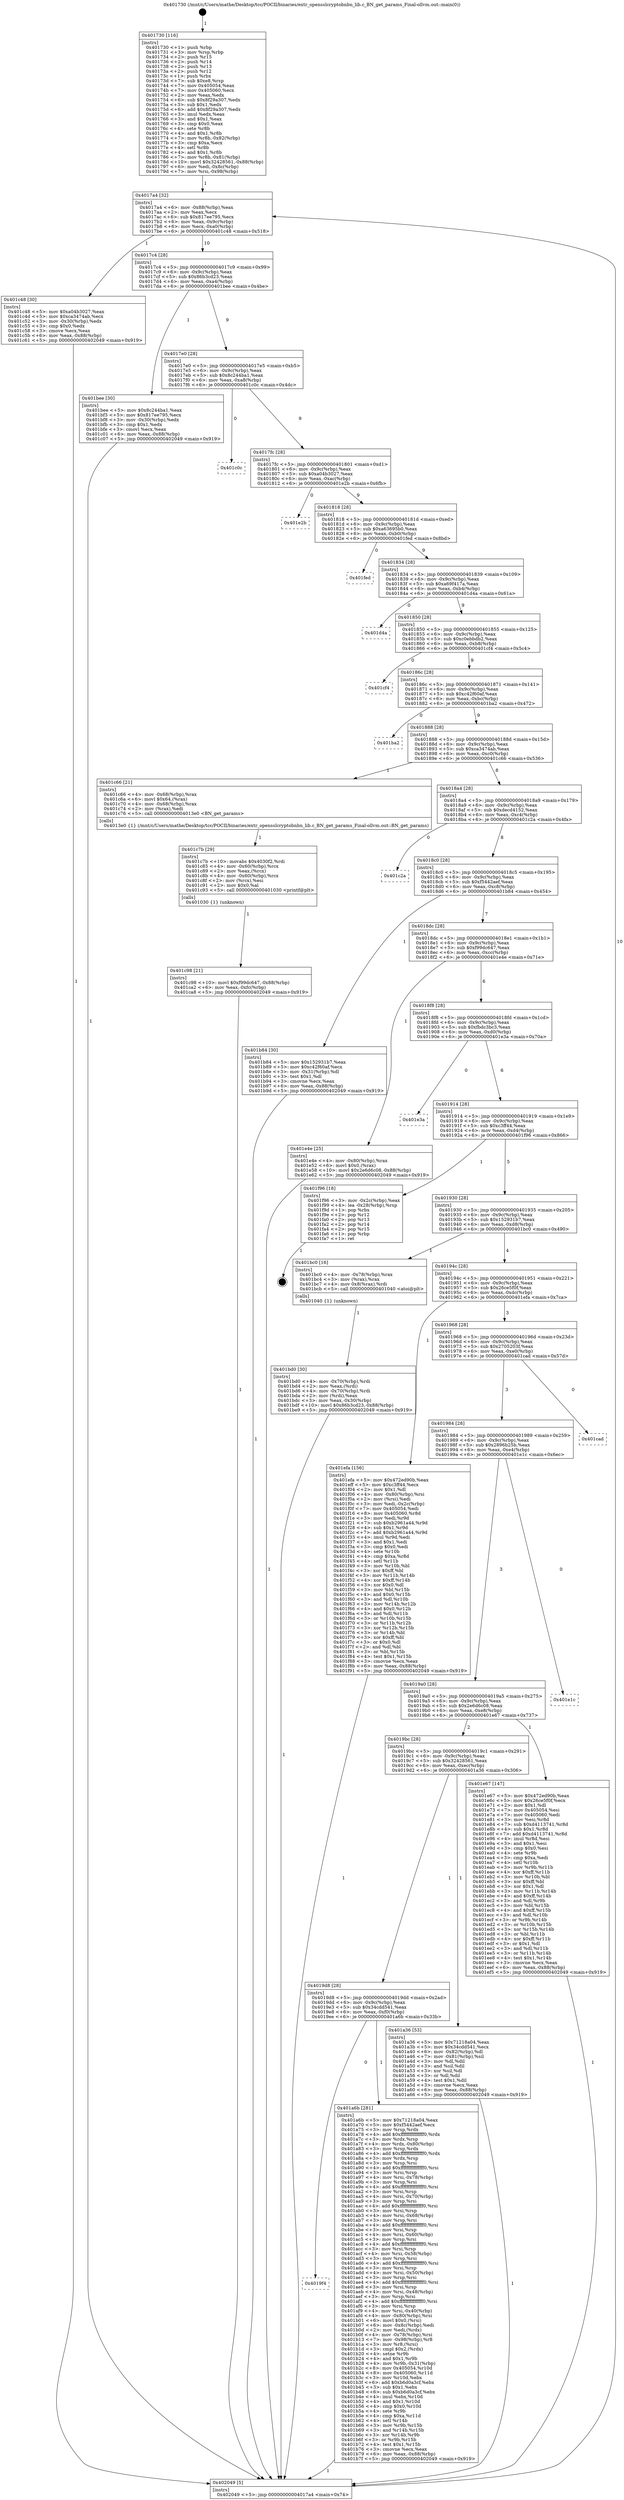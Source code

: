 digraph "0x401730" {
  label = "0x401730 (/mnt/c/Users/mathe/Desktop/tcc/POCII/binaries/extr_opensslcryptobnbn_lib.c_BN_get_params_Final-ollvm.out::main(0))"
  labelloc = "t"
  node[shape=record]

  Entry [label="",width=0.3,height=0.3,shape=circle,fillcolor=black,style=filled]
  "0x4017a4" [label="{
     0x4017a4 [32]\l
     | [instrs]\l
     &nbsp;&nbsp;0x4017a4 \<+6\>: mov -0x88(%rbp),%eax\l
     &nbsp;&nbsp;0x4017aa \<+2\>: mov %eax,%ecx\l
     &nbsp;&nbsp;0x4017ac \<+6\>: sub $0x817ee795,%ecx\l
     &nbsp;&nbsp;0x4017b2 \<+6\>: mov %eax,-0x9c(%rbp)\l
     &nbsp;&nbsp;0x4017b8 \<+6\>: mov %ecx,-0xa0(%rbp)\l
     &nbsp;&nbsp;0x4017be \<+6\>: je 0000000000401c48 \<main+0x518\>\l
  }"]
  "0x401c48" [label="{
     0x401c48 [30]\l
     | [instrs]\l
     &nbsp;&nbsp;0x401c48 \<+5\>: mov $0xa04b3027,%eax\l
     &nbsp;&nbsp;0x401c4d \<+5\>: mov $0xca3474ab,%ecx\l
     &nbsp;&nbsp;0x401c52 \<+3\>: mov -0x30(%rbp),%edx\l
     &nbsp;&nbsp;0x401c55 \<+3\>: cmp $0x0,%edx\l
     &nbsp;&nbsp;0x401c58 \<+3\>: cmove %ecx,%eax\l
     &nbsp;&nbsp;0x401c5b \<+6\>: mov %eax,-0x88(%rbp)\l
     &nbsp;&nbsp;0x401c61 \<+5\>: jmp 0000000000402049 \<main+0x919\>\l
  }"]
  "0x4017c4" [label="{
     0x4017c4 [28]\l
     | [instrs]\l
     &nbsp;&nbsp;0x4017c4 \<+5\>: jmp 00000000004017c9 \<main+0x99\>\l
     &nbsp;&nbsp;0x4017c9 \<+6\>: mov -0x9c(%rbp),%eax\l
     &nbsp;&nbsp;0x4017cf \<+5\>: sub $0x86b3cd23,%eax\l
     &nbsp;&nbsp;0x4017d4 \<+6\>: mov %eax,-0xa4(%rbp)\l
     &nbsp;&nbsp;0x4017da \<+6\>: je 0000000000401bee \<main+0x4be\>\l
  }"]
  Exit [label="",width=0.3,height=0.3,shape=circle,fillcolor=black,style=filled,peripheries=2]
  "0x401bee" [label="{
     0x401bee [30]\l
     | [instrs]\l
     &nbsp;&nbsp;0x401bee \<+5\>: mov $0x8c244ba1,%eax\l
     &nbsp;&nbsp;0x401bf3 \<+5\>: mov $0x817ee795,%ecx\l
     &nbsp;&nbsp;0x401bf8 \<+3\>: mov -0x30(%rbp),%edx\l
     &nbsp;&nbsp;0x401bfb \<+3\>: cmp $0x1,%edx\l
     &nbsp;&nbsp;0x401bfe \<+3\>: cmovl %ecx,%eax\l
     &nbsp;&nbsp;0x401c01 \<+6\>: mov %eax,-0x88(%rbp)\l
     &nbsp;&nbsp;0x401c07 \<+5\>: jmp 0000000000402049 \<main+0x919\>\l
  }"]
  "0x4017e0" [label="{
     0x4017e0 [28]\l
     | [instrs]\l
     &nbsp;&nbsp;0x4017e0 \<+5\>: jmp 00000000004017e5 \<main+0xb5\>\l
     &nbsp;&nbsp;0x4017e5 \<+6\>: mov -0x9c(%rbp),%eax\l
     &nbsp;&nbsp;0x4017eb \<+5\>: sub $0x8c244ba1,%eax\l
     &nbsp;&nbsp;0x4017f0 \<+6\>: mov %eax,-0xa8(%rbp)\l
     &nbsp;&nbsp;0x4017f6 \<+6\>: je 0000000000401c0c \<main+0x4dc\>\l
  }"]
  "0x401c98" [label="{
     0x401c98 [21]\l
     | [instrs]\l
     &nbsp;&nbsp;0x401c98 \<+10\>: movl $0xf99dc647,-0x88(%rbp)\l
     &nbsp;&nbsp;0x401ca2 \<+6\>: mov %eax,-0xfc(%rbp)\l
     &nbsp;&nbsp;0x401ca8 \<+5\>: jmp 0000000000402049 \<main+0x919\>\l
  }"]
  "0x401c0c" [label="{
     0x401c0c\l
  }", style=dashed]
  "0x4017fc" [label="{
     0x4017fc [28]\l
     | [instrs]\l
     &nbsp;&nbsp;0x4017fc \<+5\>: jmp 0000000000401801 \<main+0xd1\>\l
     &nbsp;&nbsp;0x401801 \<+6\>: mov -0x9c(%rbp),%eax\l
     &nbsp;&nbsp;0x401807 \<+5\>: sub $0xa04b3027,%eax\l
     &nbsp;&nbsp;0x40180c \<+6\>: mov %eax,-0xac(%rbp)\l
     &nbsp;&nbsp;0x401812 \<+6\>: je 0000000000401e2b \<main+0x6fb\>\l
  }"]
  "0x401c7b" [label="{
     0x401c7b [29]\l
     | [instrs]\l
     &nbsp;&nbsp;0x401c7b \<+10\>: movabs $0x4030f2,%rdi\l
     &nbsp;&nbsp;0x401c85 \<+4\>: mov -0x60(%rbp),%rcx\l
     &nbsp;&nbsp;0x401c89 \<+2\>: mov %eax,(%rcx)\l
     &nbsp;&nbsp;0x401c8b \<+4\>: mov -0x60(%rbp),%rcx\l
     &nbsp;&nbsp;0x401c8f \<+2\>: mov (%rcx),%esi\l
     &nbsp;&nbsp;0x401c91 \<+2\>: mov $0x0,%al\l
     &nbsp;&nbsp;0x401c93 \<+5\>: call 0000000000401030 \<printf@plt\>\l
     | [calls]\l
     &nbsp;&nbsp;0x401030 \{1\} (unknown)\l
  }"]
  "0x401e2b" [label="{
     0x401e2b\l
  }", style=dashed]
  "0x401818" [label="{
     0x401818 [28]\l
     | [instrs]\l
     &nbsp;&nbsp;0x401818 \<+5\>: jmp 000000000040181d \<main+0xed\>\l
     &nbsp;&nbsp;0x40181d \<+6\>: mov -0x9c(%rbp),%eax\l
     &nbsp;&nbsp;0x401823 \<+5\>: sub $0xa63695b0,%eax\l
     &nbsp;&nbsp;0x401828 \<+6\>: mov %eax,-0xb0(%rbp)\l
     &nbsp;&nbsp;0x40182e \<+6\>: je 0000000000401fed \<main+0x8bd\>\l
  }"]
  "0x401bd0" [label="{
     0x401bd0 [30]\l
     | [instrs]\l
     &nbsp;&nbsp;0x401bd0 \<+4\>: mov -0x70(%rbp),%rdi\l
     &nbsp;&nbsp;0x401bd4 \<+2\>: mov %eax,(%rdi)\l
     &nbsp;&nbsp;0x401bd6 \<+4\>: mov -0x70(%rbp),%rdi\l
     &nbsp;&nbsp;0x401bda \<+2\>: mov (%rdi),%eax\l
     &nbsp;&nbsp;0x401bdc \<+3\>: mov %eax,-0x30(%rbp)\l
     &nbsp;&nbsp;0x401bdf \<+10\>: movl $0x86b3cd23,-0x88(%rbp)\l
     &nbsp;&nbsp;0x401be9 \<+5\>: jmp 0000000000402049 \<main+0x919\>\l
  }"]
  "0x401fed" [label="{
     0x401fed\l
  }", style=dashed]
  "0x401834" [label="{
     0x401834 [28]\l
     | [instrs]\l
     &nbsp;&nbsp;0x401834 \<+5\>: jmp 0000000000401839 \<main+0x109\>\l
     &nbsp;&nbsp;0x401839 \<+6\>: mov -0x9c(%rbp),%eax\l
     &nbsp;&nbsp;0x40183f \<+5\>: sub $0xa69f417a,%eax\l
     &nbsp;&nbsp;0x401844 \<+6\>: mov %eax,-0xb4(%rbp)\l
     &nbsp;&nbsp;0x40184a \<+6\>: je 0000000000401d4a \<main+0x61a\>\l
  }"]
  "0x4019f4" [label="{
     0x4019f4\l
  }", style=dashed]
  "0x401d4a" [label="{
     0x401d4a\l
  }", style=dashed]
  "0x401850" [label="{
     0x401850 [28]\l
     | [instrs]\l
     &nbsp;&nbsp;0x401850 \<+5\>: jmp 0000000000401855 \<main+0x125\>\l
     &nbsp;&nbsp;0x401855 \<+6\>: mov -0x9c(%rbp),%eax\l
     &nbsp;&nbsp;0x40185b \<+5\>: sub $0xc0ebbdb2,%eax\l
     &nbsp;&nbsp;0x401860 \<+6\>: mov %eax,-0xb8(%rbp)\l
     &nbsp;&nbsp;0x401866 \<+6\>: je 0000000000401cf4 \<main+0x5c4\>\l
  }"]
  "0x401a6b" [label="{
     0x401a6b [281]\l
     | [instrs]\l
     &nbsp;&nbsp;0x401a6b \<+5\>: mov $0x71218a04,%eax\l
     &nbsp;&nbsp;0x401a70 \<+5\>: mov $0xf5442aef,%ecx\l
     &nbsp;&nbsp;0x401a75 \<+3\>: mov %rsp,%rdx\l
     &nbsp;&nbsp;0x401a78 \<+4\>: add $0xfffffffffffffff0,%rdx\l
     &nbsp;&nbsp;0x401a7c \<+3\>: mov %rdx,%rsp\l
     &nbsp;&nbsp;0x401a7f \<+4\>: mov %rdx,-0x80(%rbp)\l
     &nbsp;&nbsp;0x401a83 \<+3\>: mov %rsp,%rdx\l
     &nbsp;&nbsp;0x401a86 \<+4\>: add $0xfffffffffffffff0,%rdx\l
     &nbsp;&nbsp;0x401a8a \<+3\>: mov %rdx,%rsp\l
     &nbsp;&nbsp;0x401a8d \<+3\>: mov %rsp,%rsi\l
     &nbsp;&nbsp;0x401a90 \<+4\>: add $0xfffffffffffffff0,%rsi\l
     &nbsp;&nbsp;0x401a94 \<+3\>: mov %rsi,%rsp\l
     &nbsp;&nbsp;0x401a97 \<+4\>: mov %rsi,-0x78(%rbp)\l
     &nbsp;&nbsp;0x401a9b \<+3\>: mov %rsp,%rsi\l
     &nbsp;&nbsp;0x401a9e \<+4\>: add $0xfffffffffffffff0,%rsi\l
     &nbsp;&nbsp;0x401aa2 \<+3\>: mov %rsi,%rsp\l
     &nbsp;&nbsp;0x401aa5 \<+4\>: mov %rsi,-0x70(%rbp)\l
     &nbsp;&nbsp;0x401aa9 \<+3\>: mov %rsp,%rsi\l
     &nbsp;&nbsp;0x401aac \<+4\>: add $0xfffffffffffffff0,%rsi\l
     &nbsp;&nbsp;0x401ab0 \<+3\>: mov %rsi,%rsp\l
     &nbsp;&nbsp;0x401ab3 \<+4\>: mov %rsi,-0x68(%rbp)\l
     &nbsp;&nbsp;0x401ab7 \<+3\>: mov %rsp,%rsi\l
     &nbsp;&nbsp;0x401aba \<+4\>: add $0xfffffffffffffff0,%rsi\l
     &nbsp;&nbsp;0x401abe \<+3\>: mov %rsi,%rsp\l
     &nbsp;&nbsp;0x401ac1 \<+4\>: mov %rsi,-0x60(%rbp)\l
     &nbsp;&nbsp;0x401ac5 \<+3\>: mov %rsp,%rsi\l
     &nbsp;&nbsp;0x401ac8 \<+4\>: add $0xfffffffffffffff0,%rsi\l
     &nbsp;&nbsp;0x401acc \<+3\>: mov %rsi,%rsp\l
     &nbsp;&nbsp;0x401acf \<+4\>: mov %rsi,-0x58(%rbp)\l
     &nbsp;&nbsp;0x401ad3 \<+3\>: mov %rsp,%rsi\l
     &nbsp;&nbsp;0x401ad6 \<+4\>: add $0xfffffffffffffff0,%rsi\l
     &nbsp;&nbsp;0x401ada \<+3\>: mov %rsi,%rsp\l
     &nbsp;&nbsp;0x401add \<+4\>: mov %rsi,-0x50(%rbp)\l
     &nbsp;&nbsp;0x401ae1 \<+3\>: mov %rsp,%rsi\l
     &nbsp;&nbsp;0x401ae4 \<+4\>: add $0xfffffffffffffff0,%rsi\l
     &nbsp;&nbsp;0x401ae8 \<+3\>: mov %rsi,%rsp\l
     &nbsp;&nbsp;0x401aeb \<+4\>: mov %rsi,-0x48(%rbp)\l
     &nbsp;&nbsp;0x401aef \<+3\>: mov %rsp,%rsi\l
     &nbsp;&nbsp;0x401af2 \<+4\>: add $0xfffffffffffffff0,%rsi\l
     &nbsp;&nbsp;0x401af6 \<+3\>: mov %rsi,%rsp\l
     &nbsp;&nbsp;0x401af9 \<+4\>: mov %rsi,-0x40(%rbp)\l
     &nbsp;&nbsp;0x401afd \<+4\>: mov -0x80(%rbp),%rsi\l
     &nbsp;&nbsp;0x401b01 \<+6\>: movl $0x0,(%rsi)\l
     &nbsp;&nbsp;0x401b07 \<+6\>: mov -0x8c(%rbp),%edi\l
     &nbsp;&nbsp;0x401b0d \<+2\>: mov %edi,(%rdx)\l
     &nbsp;&nbsp;0x401b0f \<+4\>: mov -0x78(%rbp),%rsi\l
     &nbsp;&nbsp;0x401b13 \<+7\>: mov -0x98(%rbp),%r8\l
     &nbsp;&nbsp;0x401b1a \<+3\>: mov %r8,(%rsi)\l
     &nbsp;&nbsp;0x401b1d \<+3\>: cmpl $0x2,(%rdx)\l
     &nbsp;&nbsp;0x401b20 \<+4\>: setne %r9b\l
     &nbsp;&nbsp;0x401b24 \<+4\>: and $0x1,%r9b\l
     &nbsp;&nbsp;0x401b28 \<+4\>: mov %r9b,-0x31(%rbp)\l
     &nbsp;&nbsp;0x401b2c \<+8\>: mov 0x405054,%r10d\l
     &nbsp;&nbsp;0x401b34 \<+8\>: mov 0x405060,%r11d\l
     &nbsp;&nbsp;0x401b3c \<+3\>: mov %r10d,%ebx\l
     &nbsp;&nbsp;0x401b3f \<+6\>: add $0xb6d0a3cf,%ebx\l
     &nbsp;&nbsp;0x401b45 \<+3\>: sub $0x1,%ebx\l
     &nbsp;&nbsp;0x401b48 \<+6\>: sub $0xb6d0a3cf,%ebx\l
     &nbsp;&nbsp;0x401b4e \<+4\>: imul %ebx,%r10d\l
     &nbsp;&nbsp;0x401b52 \<+4\>: and $0x1,%r10d\l
     &nbsp;&nbsp;0x401b56 \<+4\>: cmp $0x0,%r10d\l
     &nbsp;&nbsp;0x401b5a \<+4\>: sete %r9b\l
     &nbsp;&nbsp;0x401b5e \<+4\>: cmp $0xa,%r11d\l
     &nbsp;&nbsp;0x401b62 \<+4\>: setl %r14b\l
     &nbsp;&nbsp;0x401b66 \<+3\>: mov %r9b,%r15b\l
     &nbsp;&nbsp;0x401b69 \<+3\>: and %r14b,%r15b\l
     &nbsp;&nbsp;0x401b6c \<+3\>: xor %r14b,%r9b\l
     &nbsp;&nbsp;0x401b6f \<+3\>: or %r9b,%r15b\l
     &nbsp;&nbsp;0x401b72 \<+4\>: test $0x1,%r15b\l
     &nbsp;&nbsp;0x401b76 \<+3\>: cmovne %ecx,%eax\l
     &nbsp;&nbsp;0x401b79 \<+6\>: mov %eax,-0x88(%rbp)\l
     &nbsp;&nbsp;0x401b7f \<+5\>: jmp 0000000000402049 \<main+0x919\>\l
  }"]
  "0x401cf4" [label="{
     0x401cf4\l
  }", style=dashed]
  "0x40186c" [label="{
     0x40186c [28]\l
     | [instrs]\l
     &nbsp;&nbsp;0x40186c \<+5\>: jmp 0000000000401871 \<main+0x141\>\l
     &nbsp;&nbsp;0x401871 \<+6\>: mov -0x9c(%rbp),%eax\l
     &nbsp;&nbsp;0x401877 \<+5\>: sub $0xc42f60af,%eax\l
     &nbsp;&nbsp;0x40187c \<+6\>: mov %eax,-0xbc(%rbp)\l
     &nbsp;&nbsp;0x401882 \<+6\>: je 0000000000401ba2 \<main+0x472\>\l
  }"]
  "0x401730" [label="{
     0x401730 [116]\l
     | [instrs]\l
     &nbsp;&nbsp;0x401730 \<+1\>: push %rbp\l
     &nbsp;&nbsp;0x401731 \<+3\>: mov %rsp,%rbp\l
     &nbsp;&nbsp;0x401734 \<+2\>: push %r15\l
     &nbsp;&nbsp;0x401736 \<+2\>: push %r14\l
     &nbsp;&nbsp;0x401738 \<+2\>: push %r13\l
     &nbsp;&nbsp;0x40173a \<+2\>: push %r12\l
     &nbsp;&nbsp;0x40173c \<+1\>: push %rbx\l
     &nbsp;&nbsp;0x40173d \<+7\>: sub $0xe8,%rsp\l
     &nbsp;&nbsp;0x401744 \<+7\>: mov 0x405054,%eax\l
     &nbsp;&nbsp;0x40174b \<+7\>: mov 0x405060,%ecx\l
     &nbsp;&nbsp;0x401752 \<+2\>: mov %eax,%edx\l
     &nbsp;&nbsp;0x401754 \<+6\>: sub $0x8f29a307,%edx\l
     &nbsp;&nbsp;0x40175a \<+3\>: sub $0x1,%edx\l
     &nbsp;&nbsp;0x40175d \<+6\>: add $0x8f29a307,%edx\l
     &nbsp;&nbsp;0x401763 \<+3\>: imul %edx,%eax\l
     &nbsp;&nbsp;0x401766 \<+3\>: and $0x1,%eax\l
     &nbsp;&nbsp;0x401769 \<+3\>: cmp $0x0,%eax\l
     &nbsp;&nbsp;0x40176c \<+4\>: sete %r8b\l
     &nbsp;&nbsp;0x401770 \<+4\>: and $0x1,%r8b\l
     &nbsp;&nbsp;0x401774 \<+7\>: mov %r8b,-0x82(%rbp)\l
     &nbsp;&nbsp;0x40177b \<+3\>: cmp $0xa,%ecx\l
     &nbsp;&nbsp;0x40177e \<+4\>: setl %r8b\l
     &nbsp;&nbsp;0x401782 \<+4\>: and $0x1,%r8b\l
     &nbsp;&nbsp;0x401786 \<+7\>: mov %r8b,-0x81(%rbp)\l
     &nbsp;&nbsp;0x40178d \<+10\>: movl $0x32428561,-0x88(%rbp)\l
     &nbsp;&nbsp;0x401797 \<+6\>: mov %edi,-0x8c(%rbp)\l
     &nbsp;&nbsp;0x40179d \<+7\>: mov %rsi,-0x98(%rbp)\l
  }"]
  "0x401ba2" [label="{
     0x401ba2\l
  }", style=dashed]
  "0x401888" [label="{
     0x401888 [28]\l
     | [instrs]\l
     &nbsp;&nbsp;0x401888 \<+5\>: jmp 000000000040188d \<main+0x15d\>\l
     &nbsp;&nbsp;0x40188d \<+6\>: mov -0x9c(%rbp),%eax\l
     &nbsp;&nbsp;0x401893 \<+5\>: sub $0xca3474ab,%eax\l
     &nbsp;&nbsp;0x401898 \<+6\>: mov %eax,-0xc0(%rbp)\l
     &nbsp;&nbsp;0x40189e \<+6\>: je 0000000000401c66 \<main+0x536\>\l
  }"]
  "0x402049" [label="{
     0x402049 [5]\l
     | [instrs]\l
     &nbsp;&nbsp;0x402049 \<+5\>: jmp 00000000004017a4 \<main+0x74\>\l
  }"]
  "0x401c66" [label="{
     0x401c66 [21]\l
     | [instrs]\l
     &nbsp;&nbsp;0x401c66 \<+4\>: mov -0x68(%rbp),%rax\l
     &nbsp;&nbsp;0x401c6a \<+6\>: movl $0x64,(%rax)\l
     &nbsp;&nbsp;0x401c70 \<+4\>: mov -0x68(%rbp),%rax\l
     &nbsp;&nbsp;0x401c74 \<+2\>: mov (%rax),%edi\l
     &nbsp;&nbsp;0x401c76 \<+5\>: call 00000000004013e0 \<BN_get_params\>\l
     | [calls]\l
     &nbsp;&nbsp;0x4013e0 \{1\} (/mnt/c/Users/mathe/Desktop/tcc/POCII/binaries/extr_opensslcryptobnbn_lib.c_BN_get_params_Final-ollvm.out::BN_get_params)\l
  }"]
  "0x4018a4" [label="{
     0x4018a4 [28]\l
     | [instrs]\l
     &nbsp;&nbsp;0x4018a4 \<+5\>: jmp 00000000004018a9 \<main+0x179\>\l
     &nbsp;&nbsp;0x4018a9 \<+6\>: mov -0x9c(%rbp),%eax\l
     &nbsp;&nbsp;0x4018af \<+5\>: sub $0xdecd4152,%eax\l
     &nbsp;&nbsp;0x4018b4 \<+6\>: mov %eax,-0xc4(%rbp)\l
     &nbsp;&nbsp;0x4018ba \<+6\>: je 0000000000401c2a \<main+0x4fa\>\l
  }"]
  "0x4019d8" [label="{
     0x4019d8 [28]\l
     | [instrs]\l
     &nbsp;&nbsp;0x4019d8 \<+5\>: jmp 00000000004019dd \<main+0x2ad\>\l
     &nbsp;&nbsp;0x4019dd \<+6\>: mov -0x9c(%rbp),%eax\l
     &nbsp;&nbsp;0x4019e3 \<+5\>: sub $0x34cdd541,%eax\l
     &nbsp;&nbsp;0x4019e8 \<+6\>: mov %eax,-0xf0(%rbp)\l
     &nbsp;&nbsp;0x4019ee \<+6\>: je 0000000000401a6b \<main+0x33b\>\l
  }"]
  "0x401c2a" [label="{
     0x401c2a\l
  }", style=dashed]
  "0x4018c0" [label="{
     0x4018c0 [28]\l
     | [instrs]\l
     &nbsp;&nbsp;0x4018c0 \<+5\>: jmp 00000000004018c5 \<main+0x195\>\l
     &nbsp;&nbsp;0x4018c5 \<+6\>: mov -0x9c(%rbp),%eax\l
     &nbsp;&nbsp;0x4018cb \<+5\>: sub $0xf5442aef,%eax\l
     &nbsp;&nbsp;0x4018d0 \<+6\>: mov %eax,-0xc8(%rbp)\l
     &nbsp;&nbsp;0x4018d6 \<+6\>: je 0000000000401b84 \<main+0x454\>\l
  }"]
  "0x401a36" [label="{
     0x401a36 [53]\l
     | [instrs]\l
     &nbsp;&nbsp;0x401a36 \<+5\>: mov $0x71218a04,%eax\l
     &nbsp;&nbsp;0x401a3b \<+5\>: mov $0x34cdd541,%ecx\l
     &nbsp;&nbsp;0x401a40 \<+6\>: mov -0x82(%rbp),%dl\l
     &nbsp;&nbsp;0x401a46 \<+7\>: mov -0x81(%rbp),%sil\l
     &nbsp;&nbsp;0x401a4d \<+3\>: mov %dl,%dil\l
     &nbsp;&nbsp;0x401a50 \<+3\>: and %sil,%dil\l
     &nbsp;&nbsp;0x401a53 \<+3\>: xor %sil,%dl\l
     &nbsp;&nbsp;0x401a56 \<+3\>: or %dl,%dil\l
     &nbsp;&nbsp;0x401a59 \<+4\>: test $0x1,%dil\l
     &nbsp;&nbsp;0x401a5d \<+3\>: cmovne %ecx,%eax\l
     &nbsp;&nbsp;0x401a60 \<+6\>: mov %eax,-0x88(%rbp)\l
     &nbsp;&nbsp;0x401a66 \<+5\>: jmp 0000000000402049 \<main+0x919\>\l
  }"]
  "0x401b84" [label="{
     0x401b84 [30]\l
     | [instrs]\l
     &nbsp;&nbsp;0x401b84 \<+5\>: mov $0x152931b7,%eax\l
     &nbsp;&nbsp;0x401b89 \<+5\>: mov $0xc42f60af,%ecx\l
     &nbsp;&nbsp;0x401b8e \<+3\>: mov -0x31(%rbp),%dl\l
     &nbsp;&nbsp;0x401b91 \<+3\>: test $0x1,%dl\l
     &nbsp;&nbsp;0x401b94 \<+3\>: cmovne %ecx,%eax\l
     &nbsp;&nbsp;0x401b97 \<+6\>: mov %eax,-0x88(%rbp)\l
     &nbsp;&nbsp;0x401b9d \<+5\>: jmp 0000000000402049 \<main+0x919\>\l
  }"]
  "0x4018dc" [label="{
     0x4018dc [28]\l
     | [instrs]\l
     &nbsp;&nbsp;0x4018dc \<+5\>: jmp 00000000004018e1 \<main+0x1b1\>\l
     &nbsp;&nbsp;0x4018e1 \<+6\>: mov -0x9c(%rbp),%eax\l
     &nbsp;&nbsp;0x4018e7 \<+5\>: sub $0xf99dc647,%eax\l
     &nbsp;&nbsp;0x4018ec \<+6\>: mov %eax,-0xcc(%rbp)\l
     &nbsp;&nbsp;0x4018f2 \<+6\>: je 0000000000401e4e \<main+0x71e\>\l
  }"]
  "0x4019bc" [label="{
     0x4019bc [28]\l
     | [instrs]\l
     &nbsp;&nbsp;0x4019bc \<+5\>: jmp 00000000004019c1 \<main+0x291\>\l
     &nbsp;&nbsp;0x4019c1 \<+6\>: mov -0x9c(%rbp),%eax\l
     &nbsp;&nbsp;0x4019c7 \<+5\>: sub $0x32428561,%eax\l
     &nbsp;&nbsp;0x4019cc \<+6\>: mov %eax,-0xec(%rbp)\l
     &nbsp;&nbsp;0x4019d2 \<+6\>: je 0000000000401a36 \<main+0x306\>\l
  }"]
  "0x401e4e" [label="{
     0x401e4e [25]\l
     | [instrs]\l
     &nbsp;&nbsp;0x401e4e \<+4\>: mov -0x80(%rbp),%rax\l
     &nbsp;&nbsp;0x401e52 \<+6\>: movl $0x0,(%rax)\l
     &nbsp;&nbsp;0x401e58 \<+10\>: movl $0x2e6d6c08,-0x88(%rbp)\l
     &nbsp;&nbsp;0x401e62 \<+5\>: jmp 0000000000402049 \<main+0x919\>\l
  }"]
  "0x4018f8" [label="{
     0x4018f8 [28]\l
     | [instrs]\l
     &nbsp;&nbsp;0x4018f8 \<+5\>: jmp 00000000004018fd \<main+0x1cd\>\l
     &nbsp;&nbsp;0x4018fd \<+6\>: mov -0x9c(%rbp),%eax\l
     &nbsp;&nbsp;0x401903 \<+5\>: sub $0xfbdc3bc3,%eax\l
     &nbsp;&nbsp;0x401908 \<+6\>: mov %eax,-0xd0(%rbp)\l
     &nbsp;&nbsp;0x40190e \<+6\>: je 0000000000401e3a \<main+0x70a\>\l
  }"]
  "0x401e67" [label="{
     0x401e67 [147]\l
     | [instrs]\l
     &nbsp;&nbsp;0x401e67 \<+5\>: mov $0x472ed90b,%eax\l
     &nbsp;&nbsp;0x401e6c \<+5\>: mov $0x26ce5f0f,%ecx\l
     &nbsp;&nbsp;0x401e71 \<+2\>: mov $0x1,%dl\l
     &nbsp;&nbsp;0x401e73 \<+7\>: mov 0x405054,%esi\l
     &nbsp;&nbsp;0x401e7a \<+7\>: mov 0x405060,%edi\l
     &nbsp;&nbsp;0x401e81 \<+3\>: mov %esi,%r8d\l
     &nbsp;&nbsp;0x401e84 \<+7\>: sub $0xd4113741,%r8d\l
     &nbsp;&nbsp;0x401e8b \<+4\>: sub $0x1,%r8d\l
     &nbsp;&nbsp;0x401e8f \<+7\>: add $0xd4113741,%r8d\l
     &nbsp;&nbsp;0x401e96 \<+4\>: imul %r8d,%esi\l
     &nbsp;&nbsp;0x401e9a \<+3\>: and $0x1,%esi\l
     &nbsp;&nbsp;0x401e9d \<+3\>: cmp $0x0,%esi\l
     &nbsp;&nbsp;0x401ea0 \<+4\>: sete %r9b\l
     &nbsp;&nbsp;0x401ea4 \<+3\>: cmp $0xa,%edi\l
     &nbsp;&nbsp;0x401ea7 \<+4\>: setl %r10b\l
     &nbsp;&nbsp;0x401eab \<+3\>: mov %r9b,%r11b\l
     &nbsp;&nbsp;0x401eae \<+4\>: xor $0xff,%r11b\l
     &nbsp;&nbsp;0x401eb2 \<+3\>: mov %r10b,%bl\l
     &nbsp;&nbsp;0x401eb5 \<+3\>: xor $0xff,%bl\l
     &nbsp;&nbsp;0x401eb8 \<+3\>: xor $0x1,%dl\l
     &nbsp;&nbsp;0x401ebb \<+3\>: mov %r11b,%r14b\l
     &nbsp;&nbsp;0x401ebe \<+4\>: and $0xff,%r14b\l
     &nbsp;&nbsp;0x401ec2 \<+3\>: and %dl,%r9b\l
     &nbsp;&nbsp;0x401ec5 \<+3\>: mov %bl,%r15b\l
     &nbsp;&nbsp;0x401ec8 \<+4\>: and $0xff,%r15b\l
     &nbsp;&nbsp;0x401ecc \<+3\>: and %dl,%r10b\l
     &nbsp;&nbsp;0x401ecf \<+3\>: or %r9b,%r14b\l
     &nbsp;&nbsp;0x401ed2 \<+3\>: or %r10b,%r15b\l
     &nbsp;&nbsp;0x401ed5 \<+3\>: xor %r15b,%r14b\l
     &nbsp;&nbsp;0x401ed8 \<+3\>: or %bl,%r11b\l
     &nbsp;&nbsp;0x401edb \<+4\>: xor $0xff,%r11b\l
     &nbsp;&nbsp;0x401edf \<+3\>: or $0x1,%dl\l
     &nbsp;&nbsp;0x401ee2 \<+3\>: and %dl,%r11b\l
     &nbsp;&nbsp;0x401ee5 \<+3\>: or %r11b,%r14b\l
     &nbsp;&nbsp;0x401ee8 \<+4\>: test $0x1,%r14b\l
     &nbsp;&nbsp;0x401eec \<+3\>: cmovne %ecx,%eax\l
     &nbsp;&nbsp;0x401eef \<+6\>: mov %eax,-0x88(%rbp)\l
     &nbsp;&nbsp;0x401ef5 \<+5\>: jmp 0000000000402049 \<main+0x919\>\l
  }"]
  "0x401e3a" [label="{
     0x401e3a\l
  }", style=dashed]
  "0x401914" [label="{
     0x401914 [28]\l
     | [instrs]\l
     &nbsp;&nbsp;0x401914 \<+5\>: jmp 0000000000401919 \<main+0x1e9\>\l
     &nbsp;&nbsp;0x401919 \<+6\>: mov -0x9c(%rbp),%eax\l
     &nbsp;&nbsp;0x40191f \<+5\>: sub $0xc3ff44,%eax\l
     &nbsp;&nbsp;0x401924 \<+6\>: mov %eax,-0xd4(%rbp)\l
     &nbsp;&nbsp;0x40192a \<+6\>: je 0000000000401f96 \<main+0x866\>\l
  }"]
  "0x4019a0" [label="{
     0x4019a0 [28]\l
     | [instrs]\l
     &nbsp;&nbsp;0x4019a0 \<+5\>: jmp 00000000004019a5 \<main+0x275\>\l
     &nbsp;&nbsp;0x4019a5 \<+6\>: mov -0x9c(%rbp),%eax\l
     &nbsp;&nbsp;0x4019ab \<+5\>: sub $0x2e6d6c08,%eax\l
     &nbsp;&nbsp;0x4019b0 \<+6\>: mov %eax,-0xe8(%rbp)\l
     &nbsp;&nbsp;0x4019b6 \<+6\>: je 0000000000401e67 \<main+0x737\>\l
  }"]
  "0x401f96" [label="{
     0x401f96 [18]\l
     | [instrs]\l
     &nbsp;&nbsp;0x401f96 \<+3\>: mov -0x2c(%rbp),%eax\l
     &nbsp;&nbsp;0x401f99 \<+4\>: lea -0x28(%rbp),%rsp\l
     &nbsp;&nbsp;0x401f9d \<+1\>: pop %rbx\l
     &nbsp;&nbsp;0x401f9e \<+2\>: pop %r12\l
     &nbsp;&nbsp;0x401fa0 \<+2\>: pop %r13\l
     &nbsp;&nbsp;0x401fa2 \<+2\>: pop %r14\l
     &nbsp;&nbsp;0x401fa4 \<+2\>: pop %r15\l
     &nbsp;&nbsp;0x401fa6 \<+1\>: pop %rbp\l
     &nbsp;&nbsp;0x401fa7 \<+1\>: ret\l
  }"]
  "0x401930" [label="{
     0x401930 [28]\l
     | [instrs]\l
     &nbsp;&nbsp;0x401930 \<+5\>: jmp 0000000000401935 \<main+0x205\>\l
     &nbsp;&nbsp;0x401935 \<+6\>: mov -0x9c(%rbp),%eax\l
     &nbsp;&nbsp;0x40193b \<+5\>: sub $0x152931b7,%eax\l
     &nbsp;&nbsp;0x401940 \<+6\>: mov %eax,-0xd8(%rbp)\l
     &nbsp;&nbsp;0x401946 \<+6\>: je 0000000000401bc0 \<main+0x490\>\l
  }"]
  "0x401e1c" [label="{
     0x401e1c\l
  }", style=dashed]
  "0x401bc0" [label="{
     0x401bc0 [16]\l
     | [instrs]\l
     &nbsp;&nbsp;0x401bc0 \<+4\>: mov -0x78(%rbp),%rax\l
     &nbsp;&nbsp;0x401bc4 \<+3\>: mov (%rax),%rax\l
     &nbsp;&nbsp;0x401bc7 \<+4\>: mov 0x8(%rax),%rdi\l
     &nbsp;&nbsp;0x401bcb \<+5\>: call 0000000000401040 \<atoi@plt\>\l
     | [calls]\l
     &nbsp;&nbsp;0x401040 \{1\} (unknown)\l
  }"]
  "0x40194c" [label="{
     0x40194c [28]\l
     | [instrs]\l
     &nbsp;&nbsp;0x40194c \<+5\>: jmp 0000000000401951 \<main+0x221\>\l
     &nbsp;&nbsp;0x401951 \<+6\>: mov -0x9c(%rbp),%eax\l
     &nbsp;&nbsp;0x401957 \<+5\>: sub $0x26ce5f0f,%eax\l
     &nbsp;&nbsp;0x40195c \<+6\>: mov %eax,-0xdc(%rbp)\l
     &nbsp;&nbsp;0x401962 \<+6\>: je 0000000000401efa \<main+0x7ca\>\l
  }"]
  "0x401984" [label="{
     0x401984 [28]\l
     | [instrs]\l
     &nbsp;&nbsp;0x401984 \<+5\>: jmp 0000000000401989 \<main+0x259\>\l
     &nbsp;&nbsp;0x401989 \<+6\>: mov -0x9c(%rbp),%eax\l
     &nbsp;&nbsp;0x40198f \<+5\>: sub $0x2896b25b,%eax\l
     &nbsp;&nbsp;0x401994 \<+6\>: mov %eax,-0xe4(%rbp)\l
     &nbsp;&nbsp;0x40199a \<+6\>: je 0000000000401e1c \<main+0x6ec\>\l
  }"]
  "0x401efa" [label="{
     0x401efa [156]\l
     | [instrs]\l
     &nbsp;&nbsp;0x401efa \<+5\>: mov $0x472ed90b,%eax\l
     &nbsp;&nbsp;0x401eff \<+5\>: mov $0xc3ff44,%ecx\l
     &nbsp;&nbsp;0x401f04 \<+2\>: mov $0x1,%dl\l
     &nbsp;&nbsp;0x401f06 \<+4\>: mov -0x80(%rbp),%rsi\l
     &nbsp;&nbsp;0x401f0a \<+2\>: mov (%rsi),%edi\l
     &nbsp;&nbsp;0x401f0c \<+3\>: mov %edi,-0x2c(%rbp)\l
     &nbsp;&nbsp;0x401f0f \<+7\>: mov 0x405054,%edi\l
     &nbsp;&nbsp;0x401f16 \<+8\>: mov 0x405060,%r8d\l
     &nbsp;&nbsp;0x401f1e \<+3\>: mov %edi,%r9d\l
     &nbsp;&nbsp;0x401f21 \<+7\>: sub $0xb2961a44,%r9d\l
     &nbsp;&nbsp;0x401f28 \<+4\>: sub $0x1,%r9d\l
     &nbsp;&nbsp;0x401f2c \<+7\>: add $0xb2961a44,%r9d\l
     &nbsp;&nbsp;0x401f33 \<+4\>: imul %r9d,%edi\l
     &nbsp;&nbsp;0x401f37 \<+3\>: and $0x1,%edi\l
     &nbsp;&nbsp;0x401f3a \<+3\>: cmp $0x0,%edi\l
     &nbsp;&nbsp;0x401f3d \<+4\>: sete %r10b\l
     &nbsp;&nbsp;0x401f41 \<+4\>: cmp $0xa,%r8d\l
     &nbsp;&nbsp;0x401f45 \<+4\>: setl %r11b\l
     &nbsp;&nbsp;0x401f49 \<+3\>: mov %r10b,%bl\l
     &nbsp;&nbsp;0x401f4c \<+3\>: xor $0xff,%bl\l
     &nbsp;&nbsp;0x401f4f \<+3\>: mov %r11b,%r14b\l
     &nbsp;&nbsp;0x401f52 \<+4\>: xor $0xff,%r14b\l
     &nbsp;&nbsp;0x401f56 \<+3\>: xor $0x0,%dl\l
     &nbsp;&nbsp;0x401f59 \<+3\>: mov %bl,%r15b\l
     &nbsp;&nbsp;0x401f5c \<+4\>: and $0x0,%r15b\l
     &nbsp;&nbsp;0x401f60 \<+3\>: and %dl,%r10b\l
     &nbsp;&nbsp;0x401f63 \<+3\>: mov %r14b,%r12b\l
     &nbsp;&nbsp;0x401f66 \<+4\>: and $0x0,%r12b\l
     &nbsp;&nbsp;0x401f6a \<+3\>: and %dl,%r11b\l
     &nbsp;&nbsp;0x401f6d \<+3\>: or %r10b,%r15b\l
     &nbsp;&nbsp;0x401f70 \<+3\>: or %r11b,%r12b\l
     &nbsp;&nbsp;0x401f73 \<+3\>: xor %r12b,%r15b\l
     &nbsp;&nbsp;0x401f76 \<+3\>: or %r14b,%bl\l
     &nbsp;&nbsp;0x401f79 \<+3\>: xor $0xff,%bl\l
     &nbsp;&nbsp;0x401f7c \<+3\>: or $0x0,%dl\l
     &nbsp;&nbsp;0x401f7f \<+2\>: and %dl,%bl\l
     &nbsp;&nbsp;0x401f81 \<+3\>: or %bl,%r15b\l
     &nbsp;&nbsp;0x401f84 \<+4\>: test $0x1,%r15b\l
     &nbsp;&nbsp;0x401f88 \<+3\>: cmovne %ecx,%eax\l
     &nbsp;&nbsp;0x401f8b \<+6\>: mov %eax,-0x88(%rbp)\l
     &nbsp;&nbsp;0x401f91 \<+5\>: jmp 0000000000402049 \<main+0x919\>\l
  }"]
  "0x401968" [label="{
     0x401968 [28]\l
     | [instrs]\l
     &nbsp;&nbsp;0x401968 \<+5\>: jmp 000000000040196d \<main+0x23d\>\l
     &nbsp;&nbsp;0x40196d \<+6\>: mov -0x9c(%rbp),%eax\l
     &nbsp;&nbsp;0x401973 \<+5\>: sub $0x2705203f,%eax\l
     &nbsp;&nbsp;0x401978 \<+6\>: mov %eax,-0xe0(%rbp)\l
     &nbsp;&nbsp;0x40197e \<+6\>: je 0000000000401cad \<main+0x57d\>\l
  }"]
  "0x401cad" [label="{
     0x401cad\l
  }", style=dashed]
  Entry -> "0x401730" [label=" 1"]
  "0x4017a4" -> "0x401c48" [label=" 1"]
  "0x4017a4" -> "0x4017c4" [label=" 10"]
  "0x401f96" -> Exit [label=" 1"]
  "0x4017c4" -> "0x401bee" [label=" 1"]
  "0x4017c4" -> "0x4017e0" [label=" 9"]
  "0x401efa" -> "0x402049" [label=" 1"]
  "0x4017e0" -> "0x401c0c" [label=" 0"]
  "0x4017e0" -> "0x4017fc" [label=" 9"]
  "0x401e67" -> "0x402049" [label=" 1"]
  "0x4017fc" -> "0x401e2b" [label=" 0"]
  "0x4017fc" -> "0x401818" [label=" 9"]
  "0x401e4e" -> "0x402049" [label=" 1"]
  "0x401818" -> "0x401fed" [label=" 0"]
  "0x401818" -> "0x401834" [label=" 9"]
  "0x401c98" -> "0x402049" [label=" 1"]
  "0x401834" -> "0x401d4a" [label=" 0"]
  "0x401834" -> "0x401850" [label=" 9"]
  "0x401c66" -> "0x401c7b" [label=" 1"]
  "0x401850" -> "0x401cf4" [label=" 0"]
  "0x401850" -> "0x40186c" [label=" 9"]
  "0x401c48" -> "0x402049" [label=" 1"]
  "0x40186c" -> "0x401ba2" [label=" 0"]
  "0x40186c" -> "0x401888" [label=" 9"]
  "0x401bd0" -> "0x402049" [label=" 1"]
  "0x401888" -> "0x401c66" [label=" 1"]
  "0x401888" -> "0x4018a4" [label=" 8"]
  "0x401bc0" -> "0x401bd0" [label=" 1"]
  "0x4018a4" -> "0x401c2a" [label=" 0"]
  "0x4018a4" -> "0x4018c0" [label=" 8"]
  "0x401b84" -> "0x402049" [label=" 1"]
  "0x4018c0" -> "0x401b84" [label=" 1"]
  "0x4018c0" -> "0x4018dc" [label=" 7"]
  "0x401a6b" -> "0x402049" [label=" 1"]
  "0x4018dc" -> "0x401e4e" [label=" 1"]
  "0x4018dc" -> "0x4018f8" [label=" 6"]
  "0x4019d8" -> "0x4019f4" [label=" 0"]
  "0x4018f8" -> "0x401e3a" [label=" 0"]
  "0x4018f8" -> "0x401914" [label=" 6"]
  "0x4019d8" -> "0x401a6b" [label=" 1"]
  "0x401914" -> "0x401f96" [label=" 1"]
  "0x401914" -> "0x401930" [label=" 5"]
  "0x402049" -> "0x4017a4" [label=" 10"]
  "0x401930" -> "0x401bc0" [label=" 1"]
  "0x401930" -> "0x40194c" [label=" 4"]
  "0x401730" -> "0x4017a4" [label=" 1"]
  "0x40194c" -> "0x401efa" [label=" 1"]
  "0x40194c" -> "0x401968" [label=" 3"]
  "0x4019bc" -> "0x4019d8" [label=" 1"]
  "0x401968" -> "0x401cad" [label=" 0"]
  "0x401968" -> "0x401984" [label=" 3"]
  "0x401a36" -> "0x402049" [label=" 1"]
  "0x401984" -> "0x401e1c" [label=" 0"]
  "0x401984" -> "0x4019a0" [label=" 3"]
  "0x401bee" -> "0x402049" [label=" 1"]
  "0x4019a0" -> "0x401e67" [label=" 1"]
  "0x4019a0" -> "0x4019bc" [label=" 2"]
  "0x401c7b" -> "0x401c98" [label=" 1"]
  "0x4019bc" -> "0x401a36" [label=" 1"]
}
